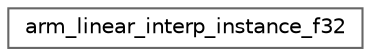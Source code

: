 digraph "Graphical Class Hierarchy"
{
 // LATEX_PDF_SIZE
  bgcolor="transparent";
  edge [fontname=Helvetica,fontsize=10,labelfontname=Helvetica,labelfontsize=10];
  node [fontname=Helvetica,fontsize=10,shape=box,height=0.2,width=0.4];
  rankdir="LR";
  Node0 [id="Node000000",label="arm_linear_interp_instance_f32",height=0.2,width=0.4,color="grey40", fillcolor="white", style="filled",URL="$structarm__linear__interp__instance__f32.html",tooltip="Instance structure for the floating-point Linear Interpolate function."];
}
